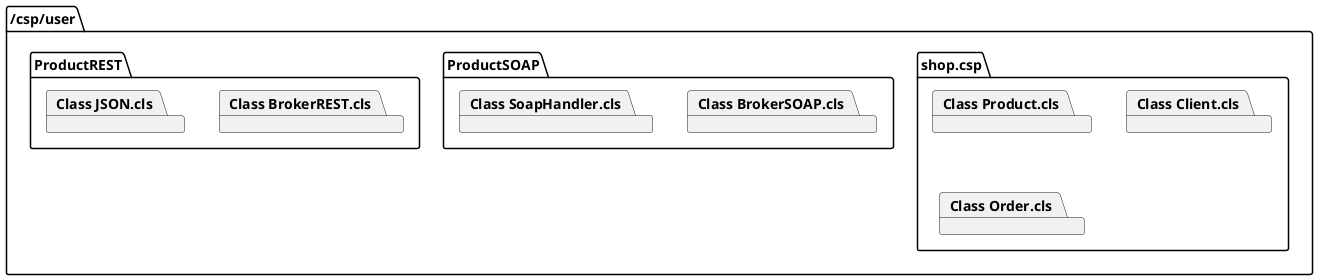@startuml
package  "/csp/user" as site {
    package "shop.csp" {
        package "Class Product.cls"
        package "Class Client.cls"
        package "Class Order.cls"
    }

    package ProductSOAP as soap {
        package "Class BrokerSOAP.cls"
        package "Class SoapHandler.cls"
    }
    
    package ProductREST as rest {
        package "Class BrokerREST.cls"
        package "Class JSON.cls"
    }
}
@enduml